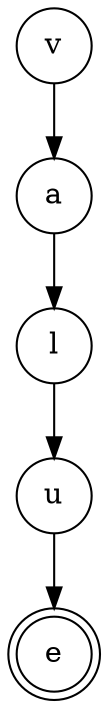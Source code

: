 digraph {   
    node [shape = doublecircle, color = black] e ;
    node [shape = circle];
    node [color= black];
    v -> a -> l -> u -> e;	
}